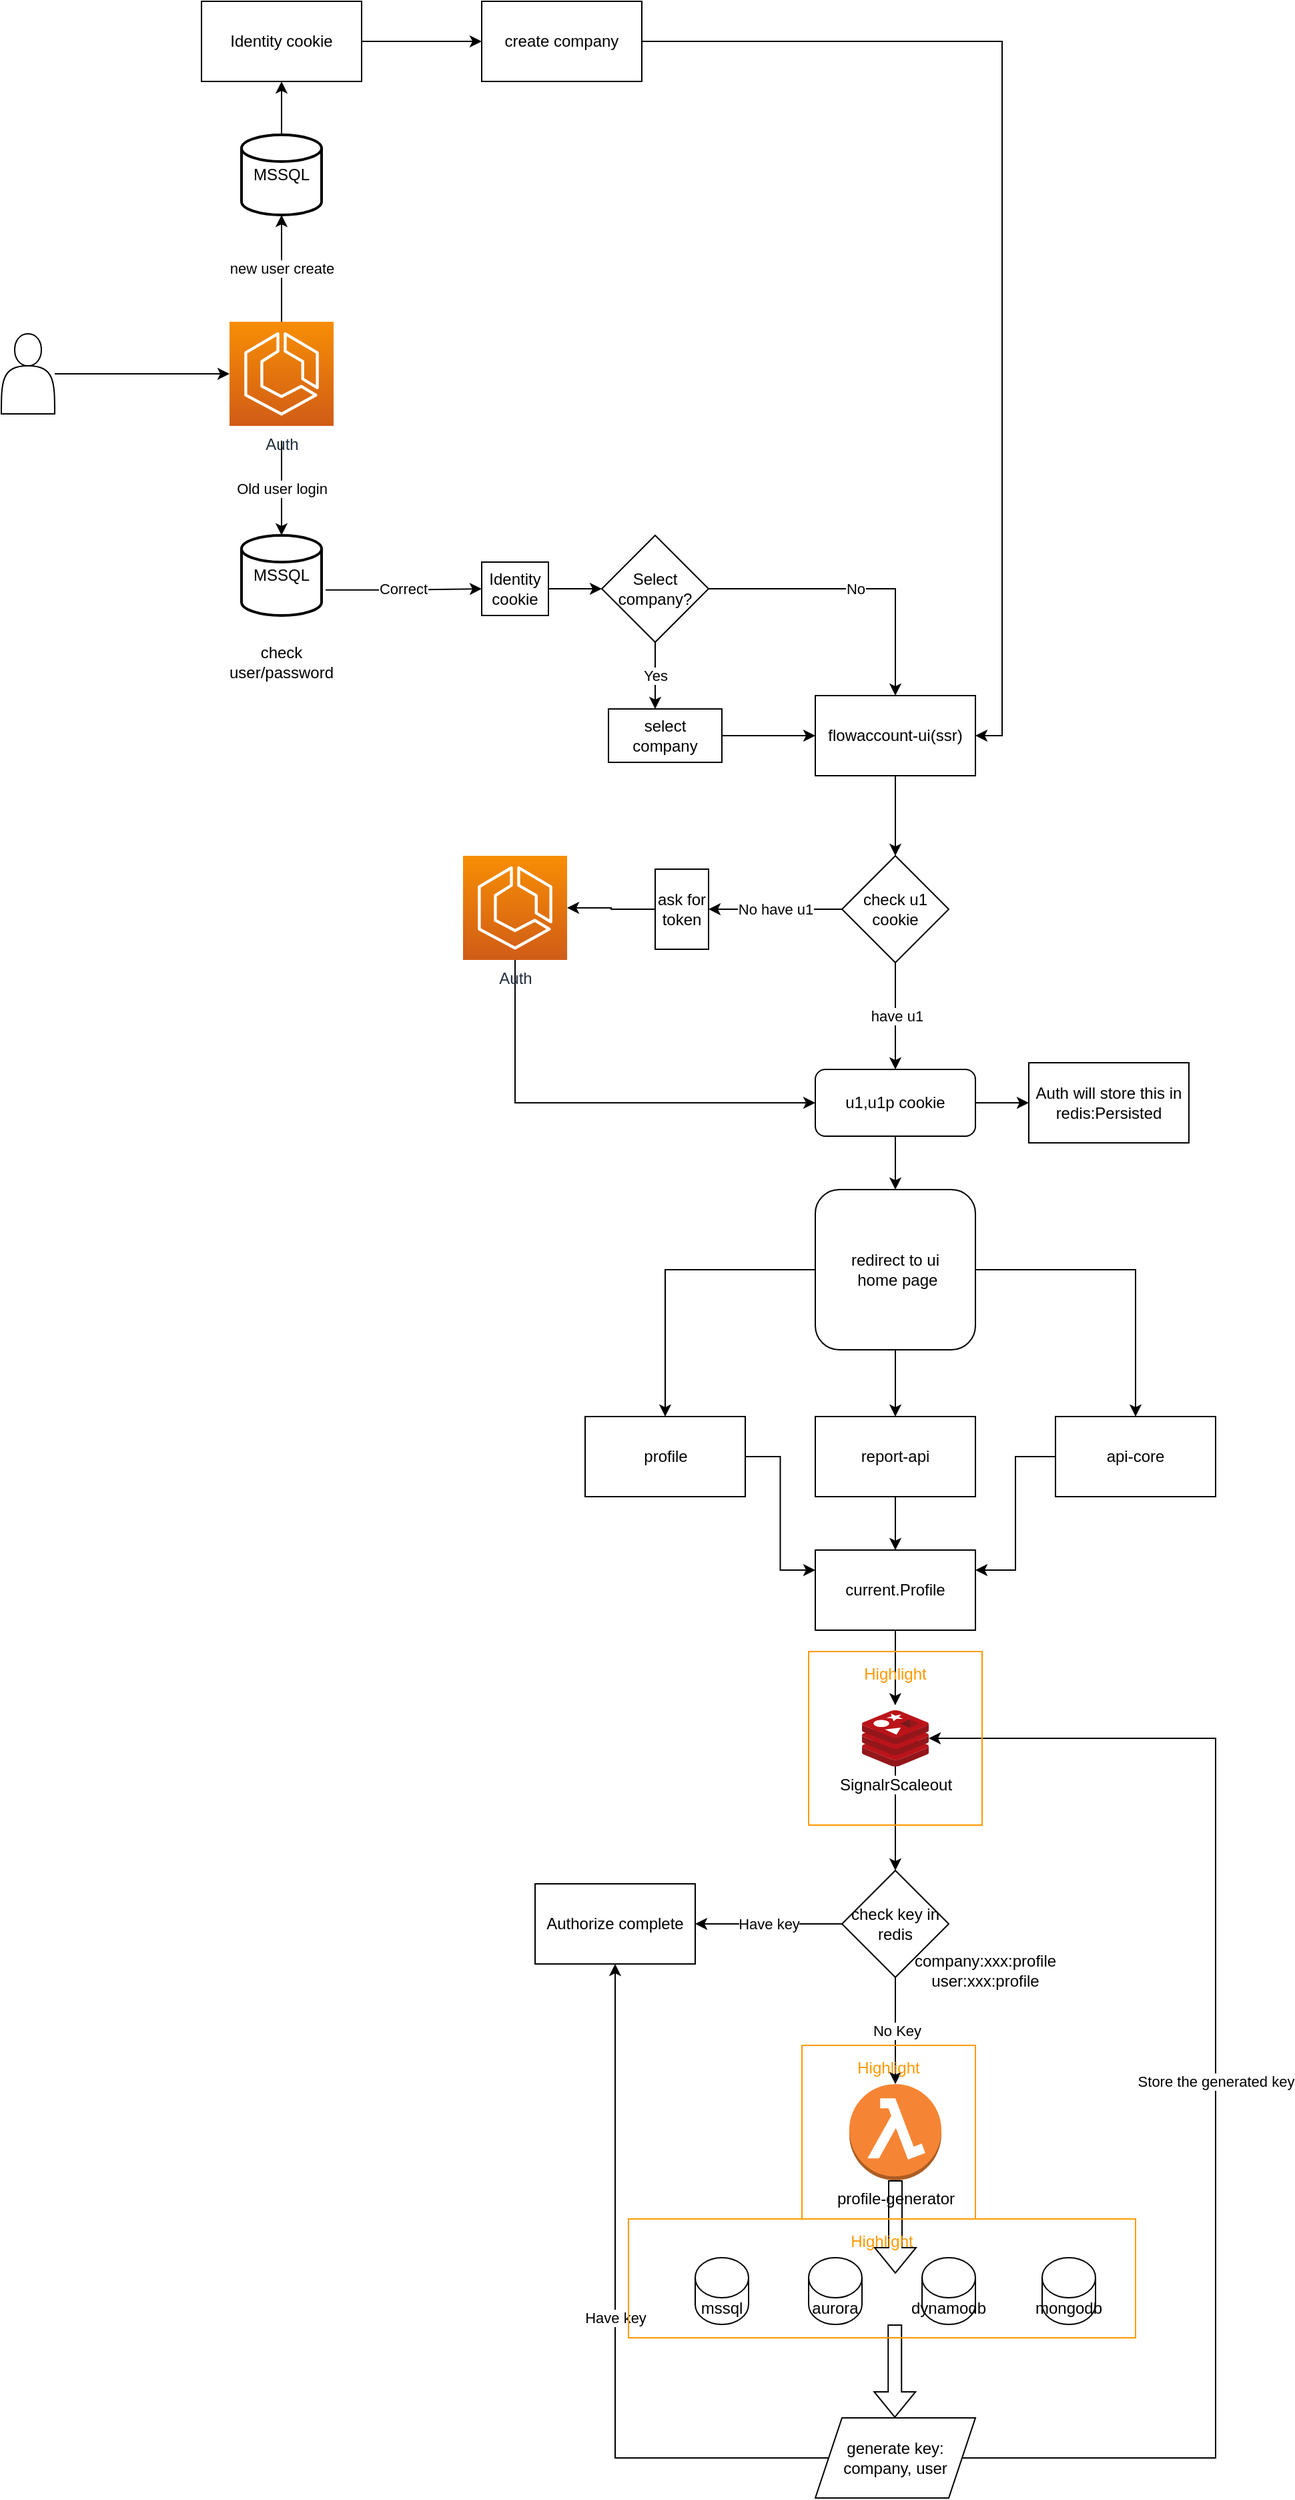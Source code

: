 <mxfile version="21.0.6" type="github">
  <diagram name="Page-1" id="fD_OZdSGoZzAREjSwwBo">
    <mxGraphModel dx="1485" dy="803" grid="1" gridSize="10" guides="1" tooltips="1" connect="1" arrows="1" fold="1" page="1" pageScale="1" pageWidth="850" pageHeight="1100" math="0" shadow="0">
      <root>
        <mxCell id="0" />
        <mxCell id="1" parent="0" />
        <mxCell id="rjuNrRQVReYTl4HhuxSp-96" value="new user create" style="edgeStyle=orthogonalEdgeStyle;rounded=0;orthogonalLoop=1;jettySize=auto;html=1;entryX=0.5;entryY=1;entryDx=0;entryDy=0;entryPerimeter=0;" edge="1" parent="1" source="rjuNrRQVReYTl4HhuxSp-2" target="rjuNrRQVReYTl4HhuxSp-10">
          <mxGeometry relative="1" as="geometry" />
        </mxCell>
        <mxCell id="rjuNrRQVReYTl4HhuxSp-2" value="Auth" style="sketch=0;points=[[0,0,0],[0.25,0,0],[0.5,0,0],[0.75,0,0],[1,0,0],[0,1,0],[0.25,1,0],[0.5,1,0],[0.75,1,0],[1,1,0],[0,0.25,0],[0,0.5,0],[0,0.75,0],[1,0.25,0],[1,0.5,0],[1,0.75,0]];outlineConnect=0;fontColor=#232F3E;gradientColor=#F78E04;gradientDirection=north;fillColor=#D05C17;strokeColor=#ffffff;dashed=0;verticalLabelPosition=bottom;verticalAlign=top;align=center;html=1;fontSize=12;fontStyle=0;aspect=fixed;shape=mxgraph.aws4.resourceIcon;resIcon=mxgraph.aws4.ecs;" vertex="1" parent="1">
          <mxGeometry x="251" y="240" width="78" height="78" as="geometry" />
        </mxCell>
        <mxCell id="rjuNrRQVReYTl4HhuxSp-4" style="edgeStyle=orthogonalEdgeStyle;rounded=0;orthogonalLoop=1;jettySize=auto;html=1;entryX=0;entryY=0.5;entryDx=0;entryDy=0;entryPerimeter=0;" edge="1" parent="1" source="rjuNrRQVReYTl4HhuxSp-3" target="rjuNrRQVReYTl4HhuxSp-2">
          <mxGeometry relative="1" as="geometry" />
        </mxCell>
        <mxCell id="rjuNrRQVReYTl4HhuxSp-3" value="" style="shape=actor;whiteSpace=wrap;html=1;" vertex="1" parent="1">
          <mxGeometry x="80" y="249" width="40" height="60" as="geometry" />
        </mxCell>
        <mxCell id="rjuNrRQVReYTl4HhuxSp-12" value="Old user login" style="edgeStyle=orthogonalEdgeStyle;rounded=0;orthogonalLoop=1;jettySize=auto;html=1;entryX=0.5;entryY=0;entryDx=0;entryDy=0;" edge="1" parent="1">
          <mxGeometry relative="1" as="geometry">
            <mxPoint x="290" y="329" as="sourcePoint" />
            <mxPoint x="290" y="400" as="targetPoint" />
          </mxGeometry>
        </mxCell>
        <mxCell id="rjuNrRQVReYTl4HhuxSp-18" style="edgeStyle=orthogonalEdgeStyle;rounded=0;orthogonalLoop=1;jettySize=auto;html=1;entryX=0.5;entryY=1;entryDx=0;entryDy=0;" edge="1" parent="1" source="rjuNrRQVReYTl4HhuxSp-10" target="rjuNrRQVReYTl4HhuxSp-20">
          <mxGeometry relative="1" as="geometry">
            <mxPoint x="290" y="40" as="targetPoint" />
          </mxGeometry>
        </mxCell>
        <mxCell id="rjuNrRQVReYTl4HhuxSp-10" value="MSSQL" style="strokeWidth=2;html=1;shape=mxgraph.flowchart.database;whiteSpace=wrap;" vertex="1" parent="1">
          <mxGeometry x="260" y="100" width="60" height="60" as="geometry" />
        </mxCell>
        <mxCell id="rjuNrRQVReYTl4HhuxSp-15" value="Correct" style="edgeStyle=orthogonalEdgeStyle;rounded=0;orthogonalLoop=1;jettySize=auto;html=1;exitX=1.05;exitY=0.681;exitDx=0;exitDy=0;exitPerimeter=0;" edge="1" parent="1" source="rjuNrRQVReYTl4HhuxSp-19">
          <mxGeometry relative="1" as="geometry">
            <mxPoint x="440" y="440" as="targetPoint" />
            <mxPoint x="330" y="440" as="sourcePoint" />
          </mxGeometry>
        </mxCell>
        <mxCell id="rjuNrRQVReYTl4HhuxSp-16" value="check user/password" style="text;html=1;strokeColor=none;fillColor=none;align=center;verticalAlign=middle;whiteSpace=wrap;rounded=0;" vertex="1" parent="1">
          <mxGeometry x="260" y="480" width="60" height="30" as="geometry" />
        </mxCell>
        <mxCell id="rjuNrRQVReYTl4HhuxSp-23" style="edgeStyle=orthogonalEdgeStyle;rounded=0;orthogonalLoop=1;jettySize=auto;html=1;" edge="1" parent="1" source="rjuNrRQVReYTl4HhuxSp-17">
          <mxGeometry relative="1" as="geometry">
            <mxPoint x="530" y="440" as="targetPoint" />
          </mxGeometry>
        </mxCell>
        <mxCell id="rjuNrRQVReYTl4HhuxSp-17" value="Identity cookie" style="rounded=0;whiteSpace=wrap;html=1;" vertex="1" parent="1">
          <mxGeometry x="440" y="420" width="50" height="40" as="geometry" />
        </mxCell>
        <mxCell id="rjuNrRQVReYTl4HhuxSp-19" value="MSSQL" style="strokeWidth=2;html=1;shape=mxgraph.flowchart.database;whiteSpace=wrap;" vertex="1" parent="1">
          <mxGeometry x="260" y="400" width="60" height="60" as="geometry" />
        </mxCell>
        <mxCell id="rjuNrRQVReYTl4HhuxSp-97" style="edgeStyle=orthogonalEdgeStyle;rounded=0;orthogonalLoop=1;jettySize=auto;html=1;entryX=0;entryY=0.5;entryDx=0;entryDy=0;" edge="1" parent="1" source="rjuNrRQVReYTl4HhuxSp-20" target="rjuNrRQVReYTl4HhuxSp-98">
          <mxGeometry relative="1" as="geometry">
            <mxPoint x="430" y="30" as="targetPoint" />
          </mxGeometry>
        </mxCell>
        <mxCell id="rjuNrRQVReYTl4HhuxSp-20" value="Identity cookie" style="rounded=0;whiteSpace=wrap;html=1;" vertex="1" parent="1">
          <mxGeometry x="230" width="120" height="60" as="geometry" />
        </mxCell>
        <mxCell id="rjuNrRQVReYTl4HhuxSp-25" value="Yes" style="edgeStyle=orthogonalEdgeStyle;rounded=0;orthogonalLoop=1;jettySize=auto;html=1;" edge="1" parent="1" source="rjuNrRQVReYTl4HhuxSp-24">
          <mxGeometry relative="1" as="geometry">
            <mxPoint x="570" y="530" as="targetPoint" />
            <Array as="points">
              <mxPoint x="570" y="510" />
              <mxPoint x="570" y="510" />
            </Array>
          </mxGeometry>
        </mxCell>
        <mxCell id="rjuNrRQVReYTl4HhuxSp-30" value="No" style="edgeStyle=orthogonalEdgeStyle;rounded=0;orthogonalLoop=1;jettySize=auto;html=1;entryX=0.5;entryY=0;entryDx=0;entryDy=0;" edge="1" parent="1" source="rjuNrRQVReYTl4HhuxSp-24" target="rjuNrRQVReYTl4HhuxSp-28">
          <mxGeometry relative="1" as="geometry" />
        </mxCell>
        <mxCell id="rjuNrRQVReYTl4HhuxSp-24" value="Select company?" style="rhombus;whiteSpace=wrap;html=1;" vertex="1" parent="1">
          <mxGeometry x="530" y="400" width="80" height="80" as="geometry" />
        </mxCell>
        <mxCell id="rjuNrRQVReYTl4HhuxSp-32" style="edgeStyle=orthogonalEdgeStyle;rounded=0;orthogonalLoop=1;jettySize=auto;html=1;" edge="1" parent="1" source="rjuNrRQVReYTl4HhuxSp-28" target="rjuNrRQVReYTl4HhuxSp-33">
          <mxGeometry relative="1" as="geometry">
            <mxPoint x="750.0" y="630" as="targetPoint" />
          </mxGeometry>
        </mxCell>
        <mxCell id="rjuNrRQVReYTl4HhuxSp-28" value="flowaccount-ui(ssr)" style="rounded=0;whiteSpace=wrap;html=1;" vertex="1" parent="1">
          <mxGeometry x="690" y="520" width="120" height="60" as="geometry" />
        </mxCell>
        <mxCell id="rjuNrRQVReYTl4HhuxSp-31" style="edgeStyle=orthogonalEdgeStyle;rounded=0;orthogonalLoop=1;jettySize=auto;html=1;" edge="1" parent="1" source="rjuNrRQVReYTl4HhuxSp-29" target="rjuNrRQVReYTl4HhuxSp-28">
          <mxGeometry relative="1" as="geometry" />
        </mxCell>
        <mxCell id="rjuNrRQVReYTl4HhuxSp-29" value="select company" style="rounded=0;whiteSpace=wrap;html=1;" vertex="1" parent="1">
          <mxGeometry x="535" y="530" width="85" height="40" as="geometry" />
        </mxCell>
        <mxCell id="rjuNrRQVReYTl4HhuxSp-35" value="No have u1" style="edgeStyle=orthogonalEdgeStyle;rounded=0;orthogonalLoop=1;jettySize=auto;html=1;entryX=1;entryY=0.5;entryDx=0;entryDy=0;" edge="1" parent="1" source="rjuNrRQVReYTl4HhuxSp-33" target="rjuNrRQVReYTl4HhuxSp-38">
          <mxGeometry relative="1" as="geometry">
            <mxPoint x="530" y="681" as="targetPoint" />
          </mxGeometry>
        </mxCell>
        <mxCell id="rjuNrRQVReYTl4HhuxSp-42" value="have u1" style="edgeStyle=orthogonalEdgeStyle;rounded=0;orthogonalLoop=1;jettySize=auto;html=1;" edge="1" parent="1" source="rjuNrRQVReYTl4HhuxSp-33">
          <mxGeometry relative="1" as="geometry">
            <mxPoint x="750.0" y="800" as="targetPoint" />
          </mxGeometry>
        </mxCell>
        <mxCell id="rjuNrRQVReYTl4HhuxSp-33" value="check u1 cookie" style="rhombus;whiteSpace=wrap;html=1;" vertex="1" parent="1">
          <mxGeometry x="710.0" y="640" width="80" height="80" as="geometry" />
        </mxCell>
        <mxCell id="rjuNrRQVReYTl4HhuxSp-41" style="edgeStyle=orthogonalEdgeStyle;rounded=0;orthogonalLoop=1;jettySize=auto;html=1;entryX=1;entryY=0.5;entryDx=0;entryDy=0;entryPerimeter=0;" edge="1" parent="1" source="rjuNrRQVReYTl4HhuxSp-38" target="rjuNrRQVReYTl4HhuxSp-39">
          <mxGeometry relative="1" as="geometry" />
        </mxCell>
        <mxCell id="rjuNrRQVReYTl4HhuxSp-38" value="ask for token" style="rounded=0;whiteSpace=wrap;html=1;" vertex="1" parent="1">
          <mxGeometry x="570" y="650" width="40" height="60" as="geometry" />
        </mxCell>
        <mxCell id="rjuNrRQVReYTl4HhuxSp-44" style="edgeStyle=orthogonalEdgeStyle;rounded=0;orthogonalLoop=1;jettySize=auto;html=1;entryX=0;entryY=0.5;entryDx=0;entryDy=0;" edge="1" parent="1" source="rjuNrRQVReYTl4HhuxSp-39" target="rjuNrRQVReYTl4HhuxSp-43">
          <mxGeometry relative="1" as="geometry">
            <Array as="points">
              <mxPoint x="465" y="825" />
            </Array>
          </mxGeometry>
        </mxCell>
        <mxCell id="rjuNrRQVReYTl4HhuxSp-39" value="Auth" style="sketch=0;points=[[0,0,0],[0.25,0,0],[0.5,0,0],[0.75,0,0],[1,0,0],[0,1,0],[0.25,1,0],[0.5,1,0],[0.75,1,0],[1,1,0],[0,0.25,0],[0,0.5,0],[0,0.75,0],[1,0.25,0],[1,0.5,0],[1,0.75,0]];outlineConnect=0;fontColor=#232F3E;gradientColor=#F78E04;gradientDirection=north;fillColor=#D05C17;strokeColor=#ffffff;dashed=0;verticalLabelPosition=bottom;verticalAlign=top;align=center;html=1;fontSize=12;fontStyle=0;aspect=fixed;shape=mxgraph.aws4.resourceIcon;resIcon=mxgraph.aws4.ecs;" vertex="1" parent="1">
          <mxGeometry x="426" y="640" width="78" height="78" as="geometry" />
        </mxCell>
        <mxCell id="rjuNrRQVReYTl4HhuxSp-45" style="edgeStyle=orthogonalEdgeStyle;rounded=0;orthogonalLoop=1;jettySize=auto;html=1;" edge="1" parent="1" source="rjuNrRQVReYTl4HhuxSp-43" target="rjuNrRQVReYTl4HhuxSp-46">
          <mxGeometry relative="1" as="geometry">
            <mxPoint x="750.0" y="910" as="targetPoint" />
          </mxGeometry>
        </mxCell>
        <mxCell id="rjuNrRQVReYTl4HhuxSp-57" style="edgeStyle=orthogonalEdgeStyle;rounded=0;orthogonalLoop=1;jettySize=auto;html=1;" edge="1" parent="1" source="rjuNrRQVReYTl4HhuxSp-43">
          <mxGeometry relative="1" as="geometry">
            <mxPoint x="850.0" y="825" as="targetPoint" />
          </mxGeometry>
        </mxCell>
        <mxCell id="rjuNrRQVReYTl4HhuxSp-43" value="u1,u1p cookie" style="rounded=1;whiteSpace=wrap;html=1;" vertex="1" parent="1">
          <mxGeometry x="690" y="800" width="120" height="50" as="geometry" />
        </mxCell>
        <mxCell id="rjuNrRQVReYTl4HhuxSp-85" style="edgeStyle=orthogonalEdgeStyle;rounded=0;orthogonalLoop=1;jettySize=auto;html=1;entryX=0.5;entryY=0;entryDx=0;entryDy=0;" edge="1" parent="1" source="rjuNrRQVReYTl4HhuxSp-46" target="rjuNrRQVReYTl4HhuxSp-52">
          <mxGeometry relative="1" as="geometry" />
        </mxCell>
        <mxCell id="rjuNrRQVReYTl4HhuxSp-86" style="edgeStyle=orthogonalEdgeStyle;rounded=0;orthogonalLoop=1;jettySize=auto;html=1;entryX=0.5;entryY=0;entryDx=0;entryDy=0;" edge="1" parent="1" source="rjuNrRQVReYTl4HhuxSp-46" target="rjuNrRQVReYTl4HhuxSp-53">
          <mxGeometry relative="1" as="geometry" />
        </mxCell>
        <mxCell id="rjuNrRQVReYTl4HhuxSp-87" style="edgeStyle=orthogonalEdgeStyle;rounded=0;orthogonalLoop=1;jettySize=auto;html=1;entryX=0.5;entryY=0;entryDx=0;entryDy=0;" edge="1" parent="1" source="rjuNrRQVReYTl4HhuxSp-46" target="rjuNrRQVReYTl4HhuxSp-51">
          <mxGeometry relative="1" as="geometry" />
        </mxCell>
        <mxCell id="rjuNrRQVReYTl4HhuxSp-46" value="&lt;div&gt;redirect to ui&lt;/div&gt;&amp;nbsp;home page" style="rounded=1;whiteSpace=wrap;html=1;" vertex="1" parent="1">
          <mxGeometry x="690" y="890" width="120" height="120" as="geometry" />
        </mxCell>
        <mxCell id="rjuNrRQVReYTl4HhuxSp-90" style="edgeStyle=orthogonalEdgeStyle;rounded=0;orthogonalLoop=1;jettySize=auto;html=1;entryX=1;entryY=0.25;entryDx=0;entryDy=0;" edge="1" parent="1" source="rjuNrRQVReYTl4HhuxSp-51" target="rjuNrRQVReYTl4HhuxSp-55">
          <mxGeometry relative="1" as="geometry" />
        </mxCell>
        <mxCell id="rjuNrRQVReYTl4HhuxSp-51" value="api-core" style="rounded=0;whiteSpace=wrap;html=1;" vertex="1" parent="1">
          <mxGeometry x="870" y="1060" width="120" height="60" as="geometry" />
        </mxCell>
        <mxCell id="rjuNrRQVReYTl4HhuxSp-89" style="edgeStyle=orthogonalEdgeStyle;rounded=0;orthogonalLoop=1;jettySize=auto;html=1;entryX=0;entryY=0.25;entryDx=0;entryDy=0;" edge="1" parent="1" source="rjuNrRQVReYTl4HhuxSp-52" target="rjuNrRQVReYTl4HhuxSp-55">
          <mxGeometry relative="1" as="geometry" />
        </mxCell>
        <mxCell id="rjuNrRQVReYTl4HhuxSp-52" value="profile" style="rounded=0;whiteSpace=wrap;html=1;" vertex="1" parent="1">
          <mxGeometry x="517.5" y="1060" width="120" height="60" as="geometry" />
        </mxCell>
        <mxCell id="rjuNrRQVReYTl4HhuxSp-88" style="edgeStyle=orthogonalEdgeStyle;rounded=0;orthogonalLoop=1;jettySize=auto;html=1;entryX=0.5;entryY=0;entryDx=0;entryDy=0;" edge="1" parent="1" source="rjuNrRQVReYTl4HhuxSp-53" target="rjuNrRQVReYTl4HhuxSp-55">
          <mxGeometry relative="1" as="geometry" />
        </mxCell>
        <mxCell id="rjuNrRQVReYTl4HhuxSp-53" value="report-api" style="rounded=0;whiteSpace=wrap;html=1;" vertex="1" parent="1">
          <mxGeometry x="690" y="1060" width="120" height="60" as="geometry" />
        </mxCell>
        <mxCell id="rjuNrRQVReYTl4HhuxSp-62" style="edgeStyle=orthogonalEdgeStyle;rounded=0;orthogonalLoop=1;jettySize=auto;html=1;entryX=0.498;entryY=-0.09;entryDx=0;entryDy=0;entryPerimeter=0;" edge="1" parent="1" source="rjuNrRQVReYTl4HhuxSp-55" target="rjuNrRQVReYTl4HhuxSp-60">
          <mxGeometry relative="1" as="geometry" />
        </mxCell>
        <mxCell id="rjuNrRQVReYTl4HhuxSp-55" value="current.Profile" style="rounded=0;whiteSpace=wrap;html=1;" vertex="1" parent="1">
          <mxGeometry x="690" y="1160" width="120" height="60" as="geometry" />
        </mxCell>
        <mxCell id="rjuNrRQVReYTl4HhuxSp-58" value="Auth will store this in redis:Persisted" style="rounded=0;whiteSpace=wrap;html=1;" vertex="1" parent="1">
          <mxGeometry x="850" y="795" width="120" height="60" as="geometry" />
        </mxCell>
        <mxCell id="rjuNrRQVReYTl4HhuxSp-83" value="Store the generated key" style="edgeStyle=orthogonalEdgeStyle;rounded=0;orthogonalLoop=1;jettySize=auto;html=1;entryX=1;entryY=0.5;entryDx=0;entryDy=0;startArrow=classic;startFill=1;endArrow=none;endFill=0;" edge="1" parent="1" source="rjuNrRQVReYTl4HhuxSp-60" target="rjuNrRQVReYTl4HhuxSp-79">
          <mxGeometry relative="1" as="geometry">
            <Array as="points">
              <mxPoint x="990" y="1301" />
              <mxPoint x="990" y="1840" />
            </Array>
          </mxGeometry>
        </mxCell>
        <mxCell id="rjuNrRQVReYTl4HhuxSp-84" style="edgeStyle=orthogonalEdgeStyle;rounded=0;orthogonalLoop=1;jettySize=auto;html=1;entryX=0.5;entryY=0;entryDx=0;entryDy=0;" edge="1" parent="1" source="rjuNrRQVReYTl4HhuxSp-60" target="rjuNrRQVReYTl4HhuxSp-63">
          <mxGeometry relative="1" as="geometry" />
        </mxCell>
        <mxCell id="rjuNrRQVReYTl4HhuxSp-60" value="SignalrScaleout" style="sketch=0;aspect=fixed;html=1;points=[];align=center;image;fontSize=12;image=img/lib/mscae/Cache_Redis_Product.svg;" vertex="1" parent="1">
          <mxGeometry x="725" y="1280" width="50" height="42" as="geometry" />
        </mxCell>
        <mxCell id="rjuNrRQVReYTl4HhuxSp-69" value="Have key" style="edgeStyle=orthogonalEdgeStyle;rounded=0;orthogonalLoop=1;jettySize=auto;html=1;" edge="1" parent="1" source="rjuNrRQVReYTl4HhuxSp-63">
          <mxGeometry relative="1" as="geometry">
            <mxPoint x="600" y="1440" as="targetPoint" />
          </mxGeometry>
        </mxCell>
        <mxCell id="rjuNrRQVReYTl4HhuxSp-70" value="No Key" style="edgeStyle=orthogonalEdgeStyle;rounded=0;orthogonalLoop=1;jettySize=auto;html=1;" edge="1" parent="1" source="rjuNrRQVReYTl4HhuxSp-63">
          <mxGeometry relative="1" as="geometry">
            <mxPoint x="750.0" y="1560" as="targetPoint" />
          </mxGeometry>
        </mxCell>
        <mxCell id="rjuNrRQVReYTl4HhuxSp-63" value="check key in redis" style="rhombus;whiteSpace=wrap;html=1;" vertex="1" parent="1">
          <mxGeometry x="710" y="1400" width="80" height="80" as="geometry" />
        </mxCell>
        <mxCell id="rjuNrRQVReYTl4HhuxSp-68" value="&lt;div&gt;company:xxx:profile&lt;/div&gt;&lt;div&gt;user:xxx:profile&lt;br&gt;&lt;/div&gt;" style="text;html=1;strokeColor=none;fillColor=none;align=center;verticalAlign=middle;whiteSpace=wrap;rounded=0;" vertex="1" parent="1">
          <mxGeometry x="790" y="1440" width="55" height="70" as="geometry" />
        </mxCell>
        <mxCell id="rjuNrRQVReYTl4HhuxSp-72" value="profile-generator" style="outlineConnect=0;dashed=0;verticalLabelPosition=bottom;verticalAlign=top;align=center;html=1;shape=mxgraph.aws3.lambda_function;fillColor=#F58534;gradientColor=none;" vertex="1" parent="1">
          <mxGeometry x="715.5" y="1560" width="69" height="72" as="geometry" />
        </mxCell>
        <mxCell id="rjuNrRQVReYTl4HhuxSp-73" value="mssql" style="shape=cylinder3;whiteSpace=wrap;html=1;boundedLbl=1;backgroundOutline=1;size=15;" vertex="1" parent="1">
          <mxGeometry x="600" y="1690" width="40" height="50" as="geometry" />
        </mxCell>
        <mxCell id="rjuNrRQVReYTl4HhuxSp-74" value="aurora" style="shape=cylinder3;whiteSpace=wrap;html=1;boundedLbl=1;backgroundOutline=1;size=15;" vertex="1" parent="1">
          <mxGeometry x="685" y="1690" width="40" height="50" as="geometry" />
        </mxCell>
        <mxCell id="rjuNrRQVReYTl4HhuxSp-75" value="dynamodb" style="shape=cylinder3;whiteSpace=wrap;html=1;boundedLbl=1;backgroundOutline=1;size=15;" vertex="1" parent="1">
          <mxGeometry x="770" y="1690" width="40" height="50" as="geometry" />
        </mxCell>
        <mxCell id="rjuNrRQVReYTl4HhuxSp-76" value="mongodb" style="shape=cylinder3;whiteSpace=wrap;html=1;boundedLbl=1;backgroundOutline=1;size=15;" vertex="1" parent="1">
          <mxGeometry x="860" y="1690" width="40" height="50" as="geometry" />
        </mxCell>
        <mxCell id="rjuNrRQVReYTl4HhuxSp-77" value="" style="shape=flexArrow;endArrow=classic;html=1;rounded=0;" edge="1" parent="1">
          <mxGeometry width="50" height="50" relative="1" as="geometry">
            <mxPoint x="750" y="1632" as="sourcePoint" />
            <mxPoint x="750" y="1702" as="targetPoint" />
          </mxGeometry>
        </mxCell>
        <mxCell id="rjuNrRQVReYTl4HhuxSp-95" value="Have key" style="edgeStyle=orthogonalEdgeStyle;rounded=0;orthogonalLoop=1;jettySize=auto;html=1;" edge="1" parent="1" source="rjuNrRQVReYTl4HhuxSp-79" target="rjuNrRQVReYTl4HhuxSp-81">
          <mxGeometry relative="1" as="geometry">
            <mxPoint x="530" y="1650" as="targetPoint" />
          </mxGeometry>
        </mxCell>
        <mxCell id="rjuNrRQVReYTl4HhuxSp-79" value="&lt;div&gt;generate key: company, user&lt;br&gt;&lt;/div&gt;" style="shape=parallelogram;perimeter=parallelogramPerimeter;whiteSpace=wrap;html=1;fixedSize=1;" vertex="1" parent="1">
          <mxGeometry x="690" y="1810" width="120" height="60" as="geometry" />
        </mxCell>
        <mxCell id="rjuNrRQVReYTl4HhuxSp-80" value="" style="shape=flexArrow;endArrow=classic;html=1;rounded=0;" edge="1" parent="1">
          <mxGeometry width="50" height="50" relative="1" as="geometry">
            <mxPoint x="749.62" y="1740" as="sourcePoint" />
            <mxPoint x="749.62" y="1810" as="targetPoint" />
          </mxGeometry>
        </mxCell>
        <mxCell id="rjuNrRQVReYTl4HhuxSp-81" value="Authorize complete" style="rounded=0;whiteSpace=wrap;html=1;" vertex="1" parent="1">
          <mxGeometry x="480" y="1410" width="120" height="60" as="geometry" />
        </mxCell>
        <mxCell id="rjuNrRQVReYTl4HhuxSp-91" value="Highlight" style="outlineConnect=0;gradientColor=none;html=1;whiteSpace=wrap;fontSize=12;fontStyle=0;strokeColor=#FF9900;fillColor=none;verticalAlign=top;align=center;fontColor=#FF9900;dashed=0;spacingTop=3;" vertex="1" parent="1">
          <mxGeometry x="685" y="1236" width="130" height="130" as="geometry" />
        </mxCell>
        <mxCell id="rjuNrRQVReYTl4HhuxSp-92" value="Highlight" style="outlineConnect=0;gradientColor=none;html=1;whiteSpace=wrap;fontSize=12;fontStyle=0;strokeColor=#FF9900;fillColor=none;verticalAlign=top;align=center;fontColor=#FF9900;dashed=0;spacingTop=3;" vertex="1" parent="1">
          <mxGeometry x="680" y="1531" width="130" height="130" as="geometry" />
        </mxCell>
        <mxCell id="rjuNrRQVReYTl4HhuxSp-94" value="Highlight" style="outlineConnect=0;gradientColor=none;html=1;whiteSpace=wrap;fontSize=12;fontStyle=0;strokeColor=#FF9900;fillColor=none;verticalAlign=top;align=center;fontColor=#FF9900;dashed=0;spacingTop=3;" vertex="1" parent="1">
          <mxGeometry x="550" y="1661" width="380" height="89" as="geometry" />
        </mxCell>
        <mxCell id="rjuNrRQVReYTl4HhuxSp-99" style="edgeStyle=orthogonalEdgeStyle;rounded=0;orthogonalLoop=1;jettySize=auto;html=1;entryX=1;entryY=0.5;entryDx=0;entryDy=0;" edge="1" parent="1" source="rjuNrRQVReYTl4HhuxSp-98" target="rjuNrRQVReYTl4HhuxSp-28">
          <mxGeometry relative="1" as="geometry" />
        </mxCell>
        <mxCell id="rjuNrRQVReYTl4HhuxSp-98" value="create company" style="rounded=0;whiteSpace=wrap;html=1;" vertex="1" parent="1">
          <mxGeometry x="440" width="120" height="60" as="geometry" />
        </mxCell>
      </root>
    </mxGraphModel>
  </diagram>
</mxfile>
